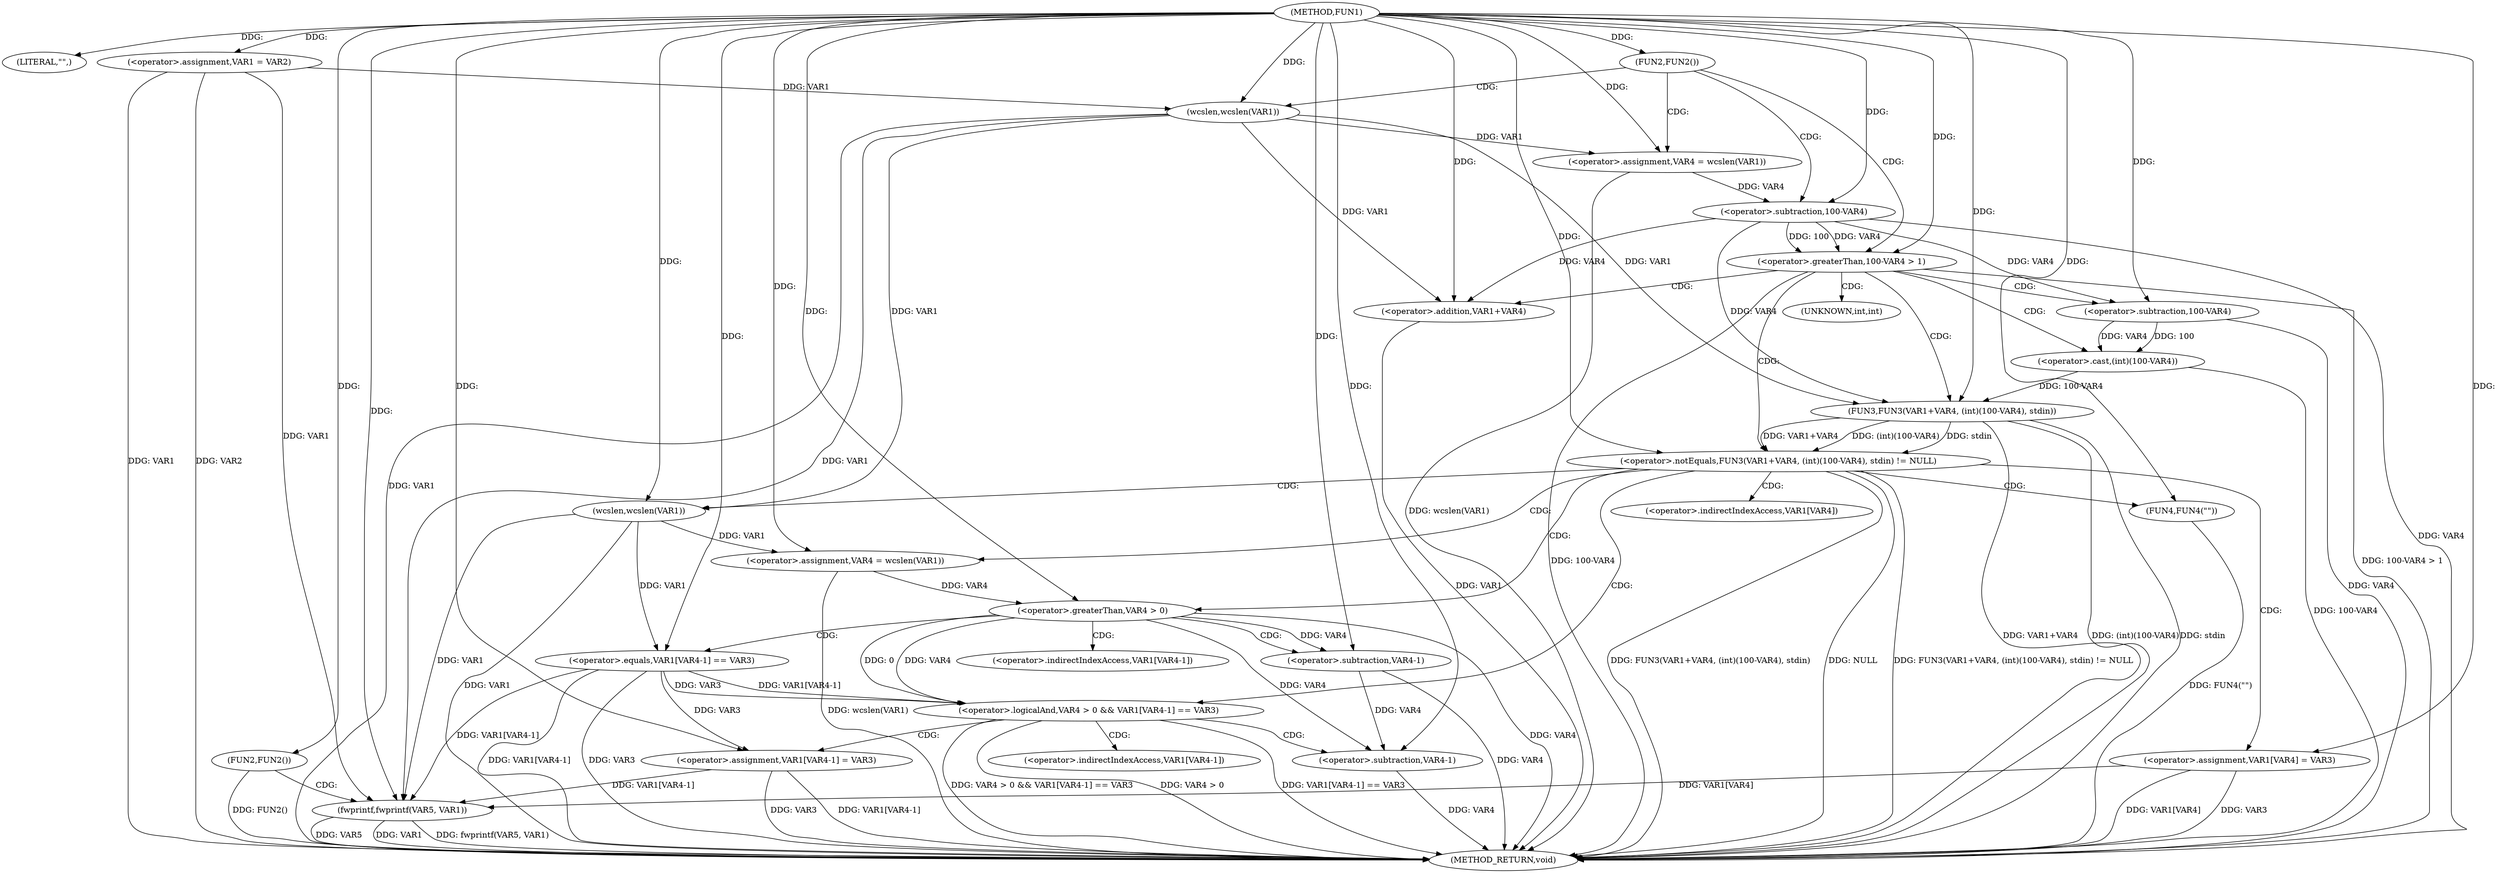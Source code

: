 digraph FUN1 {  
"1000100" [label = "(METHOD,FUN1)" ]
"1000180" [label = "(METHOD_RETURN,void)" ]
"1000103" [label = "(LITERAL,\"\",)" ]
"1000104" [label = "(<operator>.assignment,VAR1 = VAR2)" ]
"1000108" [label = "(FUN2,FUN2())" ]
"1000112" [label = "(<operator>.assignment,VAR4 = wcslen(VAR1))" ]
"1000114" [label = "(wcslen,wcslen(VAR1))" ]
"1000117" [label = "(<operator>.greaterThan,100-VAR4 > 1)" ]
"1000118" [label = "(<operator>.subtraction,100-VAR4)" ]
"1000124" [label = "(<operator>.notEquals,FUN3(VAR1+VAR4, (int)(100-VAR4), stdin) != NULL)" ]
"1000125" [label = "(FUN3,FUN3(VAR1+VAR4, (int)(100-VAR4), stdin))" ]
"1000126" [label = "(<operator>.addition,VAR1+VAR4)" ]
"1000129" [label = "(<operator>.cast,(int)(100-VAR4))" ]
"1000131" [label = "(<operator>.subtraction,100-VAR4)" ]
"1000137" [label = "(<operator>.assignment,VAR4 = wcslen(VAR1))" ]
"1000139" [label = "(wcslen,wcslen(VAR1))" ]
"1000142" [label = "(<operator>.logicalAnd,VAR4 > 0 && VAR1[VAR4-1] == VAR3)" ]
"1000143" [label = "(<operator>.greaterThan,VAR4 > 0)" ]
"1000146" [label = "(<operator>.equals,VAR1[VAR4-1] == VAR3)" ]
"1000149" [label = "(<operator>.subtraction,VAR4-1)" ]
"1000154" [label = "(<operator>.assignment,VAR1[VAR4-1] = VAR3)" ]
"1000157" [label = "(<operator>.subtraction,VAR4-1)" ]
"1000163" [label = "(FUN4,FUN4(\"\"))" ]
"1000165" [label = "(<operator>.assignment,VAR1[VAR4] = VAR3)" ]
"1000173" [label = "(FUN2,FUN2())" ]
"1000175" [label = "(fwprintf,fwprintf(VAR5, VAR1))" ]
"1000130" [label = "(UNKNOWN,int,int)" ]
"1000147" [label = "(<operator>.indirectIndexAccess,VAR1[VAR4-1])" ]
"1000155" [label = "(<operator>.indirectIndexAccess,VAR1[VAR4-1])" ]
"1000166" [label = "(<operator>.indirectIndexAccess,VAR1[VAR4])" ]
  "1000117" -> "1000180"  [ label = "DDG: 100-VAR4 > 1"] 
  "1000125" -> "1000180"  [ label = "DDG: VAR1+VAR4"] 
  "1000142" -> "1000180"  [ label = "DDG: VAR4 > 0 && VAR1[VAR4-1] == VAR3"] 
  "1000124" -> "1000180"  [ label = "DDG: FUN3(VAR1+VAR4, (int)(100-VAR4), stdin)"] 
  "1000165" -> "1000180"  [ label = "DDG: VAR3"] 
  "1000104" -> "1000180"  [ label = "DDG: VAR1"] 
  "1000137" -> "1000180"  [ label = "DDG: wcslen(VAR1)"] 
  "1000114" -> "1000180"  [ label = "DDG: VAR1"] 
  "1000126" -> "1000180"  [ label = "DDG: VAR1"] 
  "1000117" -> "1000180"  [ label = "DDG: 100-VAR4"] 
  "1000142" -> "1000180"  [ label = "DDG: VAR4 > 0"] 
  "1000146" -> "1000180"  [ label = "DDG: VAR1[VAR4-1]"] 
  "1000112" -> "1000180"  [ label = "DDG: wcslen(VAR1)"] 
  "1000154" -> "1000180"  [ label = "DDG: VAR3"] 
  "1000165" -> "1000180"  [ label = "DDG: VAR1[VAR4]"] 
  "1000139" -> "1000180"  [ label = "DDG: VAR1"] 
  "1000146" -> "1000180"  [ label = "DDG: VAR3"] 
  "1000125" -> "1000180"  [ label = "DDG: (int)(100-VAR4)"] 
  "1000154" -> "1000180"  [ label = "DDG: VAR1[VAR4-1]"] 
  "1000157" -> "1000180"  [ label = "DDG: VAR4"] 
  "1000143" -> "1000180"  [ label = "DDG: VAR4"] 
  "1000125" -> "1000180"  [ label = "DDG: stdin"] 
  "1000175" -> "1000180"  [ label = "DDG: VAR5"] 
  "1000131" -> "1000180"  [ label = "DDG: VAR4"] 
  "1000124" -> "1000180"  [ label = "DDG: NULL"] 
  "1000118" -> "1000180"  [ label = "DDG: VAR4"] 
  "1000173" -> "1000180"  [ label = "DDG: FUN2()"] 
  "1000175" -> "1000180"  [ label = "DDG: VAR1"] 
  "1000149" -> "1000180"  [ label = "DDG: VAR4"] 
  "1000163" -> "1000180"  [ label = "DDG: FUN4(\"\")"] 
  "1000142" -> "1000180"  [ label = "DDG: VAR1[VAR4-1] == VAR3"] 
  "1000104" -> "1000180"  [ label = "DDG: VAR2"] 
  "1000175" -> "1000180"  [ label = "DDG: fwprintf(VAR5, VAR1)"] 
  "1000129" -> "1000180"  [ label = "DDG: 100-VAR4"] 
  "1000124" -> "1000180"  [ label = "DDG: FUN3(VAR1+VAR4, (int)(100-VAR4), stdin) != NULL"] 
  "1000100" -> "1000103"  [ label = "DDG: "] 
  "1000100" -> "1000104"  [ label = "DDG: "] 
  "1000100" -> "1000108"  [ label = "DDG: "] 
  "1000114" -> "1000112"  [ label = "DDG: VAR1"] 
  "1000100" -> "1000112"  [ label = "DDG: "] 
  "1000104" -> "1000114"  [ label = "DDG: VAR1"] 
  "1000100" -> "1000114"  [ label = "DDG: "] 
  "1000118" -> "1000117"  [ label = "DDG: 100"] 
  "1000118" -> "1000117"  [ label = "DDG: VAR4"] 
  "1000100" -> "1000118"  [ label = "DDG: "] 
  "1000112" -> "1000118"  [ label = "DDG: VAR4"] 
  "1000100" -> "1000117"  [ label = "DDG: "] 
  "1000125" -> "1000124"  [ label = "DDG: VAR1+VAR4"] 
  "1000125" -> "1000124"  [ label = "DDG: (int)(100-VAR4)"] 
  "1000125" -> "1000124"  [ label = "DDG: stdin"] 
  "1000114" -> "1000125"  [ label = "DDG: VAR1"] 
  "1000100" -> "1000125"  [ label = "DDG: "] 
  "1000118" -> "1000125"  [ label = "DDG: VAR4"] 
  "1000114" -> "1000126"  [ label = "DDG: VAR1"] 
  "1000100" -> "1000126"  [ label = "DDG: "] 
  "1000118" -> "1000126"  [ label = "DDG: VAR4"] 
  "1000129" -> "1000125"  [ label = "DDG: 100-VAR4"] 
  "1000131" -> "1000129"  [ label = "DDG: 100"] 
  "1000131" -> "1000129"  [ label = "DDG: VAR4"] 
  "1000100" -> "1000131"  [ label = "DDG: "] 
  "1000118" -> "1000131"  [ label = "DDG: VAR4"] 
  "1000100" -> "1000124"  [ label = "DDG: "] 
  "1000139" -> "1000137"  [ label = "DDG: VAR1"] 
  "1000100" -> "1000137"  [ label = "DDG: "] 
  "1000100" -> "1000139"  [ label = "DDG: "] 
  "1000114" -> "1000139"  [ label = "DDG: VAR1"] 
  "1000143" -> "1000142"  [ label = "DDG: VAR4"] 
  "1000143" -> "1000142"  [ label = "DDG: 0"] 
  "1000137" -> "1000143"  [ label = "DDG: VAR4"] 
  "1000100" -> "1000143"  [ label = "DDG: "] 
  "1000146" -> "1000142"  [ label = "DDG: VAR1[VAR4-1]"] 
  "1000146" -> "1000142"  [ label = "DDG: VAR3"] 
  "1000139" -> "1000146"  [ label = "DDG: VAR1"] 
  "1000143" -> "1000149"  [ label = "DDG: VAR4"] 
  "1000100" -> "1000149"  [ label = "DDG: "] 
  "1000100" -> "1000146"  [ label = "DDG: "] 
  "1000146" -> "1000154"  [ label = "DDG: VAR3"] 
  "1000100" -> "1000154"  [ label = "DDG: "] 
  "1000143" -> "1000157"  [ label = "DDG: VAR4"] 
  "1000149" -> "1000157"  [ label = "DDG: VAR4"] 
  "1000100" -> "1000157"  [ label = "DDG: "] 
  "1000100" -> "1000163"  [ label = "DDG: "] 
  "1000100" -> "1000165"  [ label = "DDG: "] 
  "1000100" -> "1000173"  [ label = "DDG: "] 
  "1000100" -> "1000175"  [ label = "DDG: "] 
  "1000104" -> "1000175"  [ label = "DDG: VAR1"] 
  "1000154" -> "1000175"  [ label = "DDG: VAR1[VAR4-1]"] 
  "1000114" -> "1000175"  [ label = "DDG: VAR1"] 
  "1000146" -> "1000175"  [ label = "DDG: VAR1[VAR4-1]"] 
  "1000165" -> "1000175"  [ label = "DDG: VAR1[VAR4]"] 
  "1000139" -> "1000175"  [ label = "DDG: VAR1"] 
  "1000108" -> "1000117"  [ label = "CDG: "] 
  "1000108" -> "1000114"  [ label = "CDG: "] 
  "1000108" -> "1000118"  [ label = "CDG: "] 
  "1000108" -> "1000112"  [ label = "CDG: "] 
  "1000117" -> "1000125"  [ label = "CDG: "] 
  "1000117" -> "1000131"  [ label = "CDG: "] 
  "1000117" -> "1000126"  [ label = "CDG: "] 
  "1000117" -> "1000129"  [ label = "CDG: "] 
  "1000117" -> "1000124"  [ label = "CDG: "] 
  "1000117" -> "1000130"  [ label = "CDG: "] 
  "1000124" -> "1000142"  [ label = "CDG: "] 
  "1000124" -> "1000166"  [ label = "CDG: "] 
  "1000124" -> "1000139"  [ label = "CDG: "] 
  "1000124" -> "1000165"  [ label = "CDG: "] 
  "1000124" -> "1000163"  [ label = "CDG: "] 
  "1000124" -> "1000143"  [ label = "CDG: "] 
  "1000124" -> "1000137"  [ label = "CDG: "] 
  "1000142" -> "1000157"  [ label = "CDG: "] 
  "1000142" -> "1000155"  [ label = "CDG: "] 
  "1000142" -> "1000154"  [ label = "CDG: "] 
  "1000143" -> "1000149"  [ label = "CDG: "] 
  "1000143" -> "1000147"  [ label = "CDG: "] 
  "1000143" -> "1000146"  [ label = "CDG: "] 
  "1000173" -> "1000175"  [ label = "CDG: "] 
}
